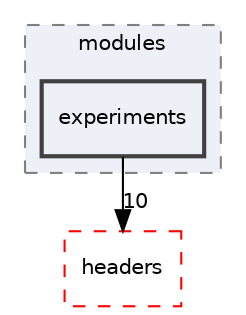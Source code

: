 digraph "src/modules/experiments"
{
 // LATEX_PDF_SIZE
  edge [fontname="Helvetica",fontsize="10",labelfontname="Helvetica",labelfontsize="10"];
  node [fontname="Helvetica",fontsize="10",shape=record];
  compound=true
  subgraph clusterdir_ddb4d7e95cc2d6c8e1ade10a20d7247d {
    graph [ bgcolor="#edf0f7", pencolor="grey50", style="filled,dashed,", label="modules", fontname="Helvetica", fontsize="10", URL="dir_ddb4d7e95cc2d6c8e1ade10a20d7247d.html"]
  dir_4d7b1f0900d308a8ad8ac87fe65a53b9 [shape=box, label="experiments", style="filled,bold,", fillcolor="#edf0f7", color="grey25", URL="dir_4d7b1f0900d308a8ad8ac87fe65a53b9.html"];
  }
  dir_d0381950fc41278198232cb047ffc1f9 [shape=box, label="headers", style="dashed,", fillcolor="#edf0f7", color="red", URL="dir_d0381950fc41278198232cb047ffc1f9.html"];
  dir_4d7b1f0900d308a8ad8ac87fe65a53b9->dir_d0381950fc41278198232cb047ffc1f9 [headlabel="10", labeldistance=1.5 headhref="dir_000002_000003.html"];
}
